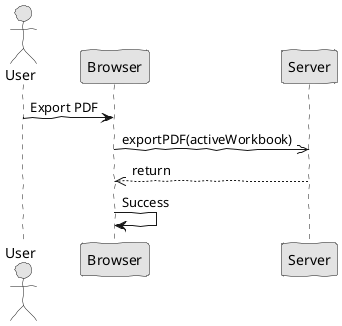 @startuml  analysis3.png
skinparam handwritten true
skinparam monochrome true
skinparam packageStyle rect
skinparam defaultFontName FG Virgil
skinparam shadowing false

actor User

User -> Browser : Export PDF
 
Browser ->> Server : exportPDF(activeWorkbook)

Server -->> Browser : return

Browser -> Browser : Success

@enduml